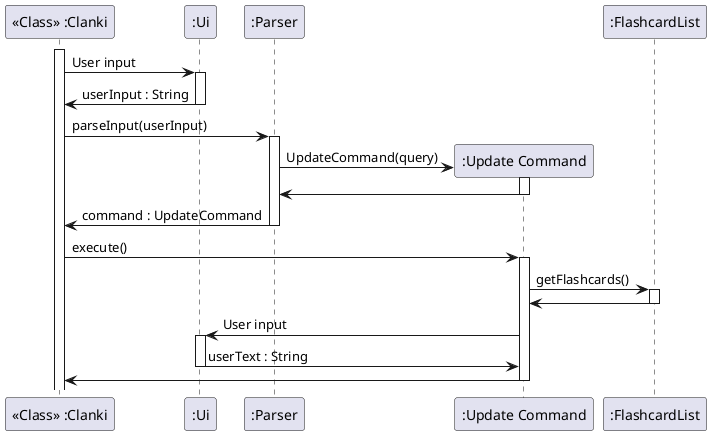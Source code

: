 @startuml
'https://plantuml.com/sequence-diagram

participant "<<Class>> :Clanki" as Main
participant ":Ui" as Ui
participant ":Parser" as Parser
participant ":Update Command" as UpdateCommand
participant ":FlashcardList" as FlashcardList

activate Main
Main -> Ui : User input
activate Ui

Ui -> Main : userInput : String
deactivate Ui

Main -> Parser : parseInput(userInput)
activate Parser

create UpdateCommand
Parser -> UpdateCommand : UpdateCommand(query)
activate UpdateCommand

UpdateCommand -> Parser
deactivate UpdateCommand

Parser -> Main : command : UpdateCommand
deactivate Parser

Main -> UpdateCommand: execute()
activate UpdateCommand

UpdateCommand -> FlashcardList : getFlashcards()
activate FlashcardList

FlashcardList -> UpdateCommand
deactivate FlashcardList

UpdateCommand -> Ui : User input
activate Ui

Ui -> UpdateCommand : userText : String
deactivate Ui

UpdateCommand-> Main
deactivate UpdateCommand

@enduml